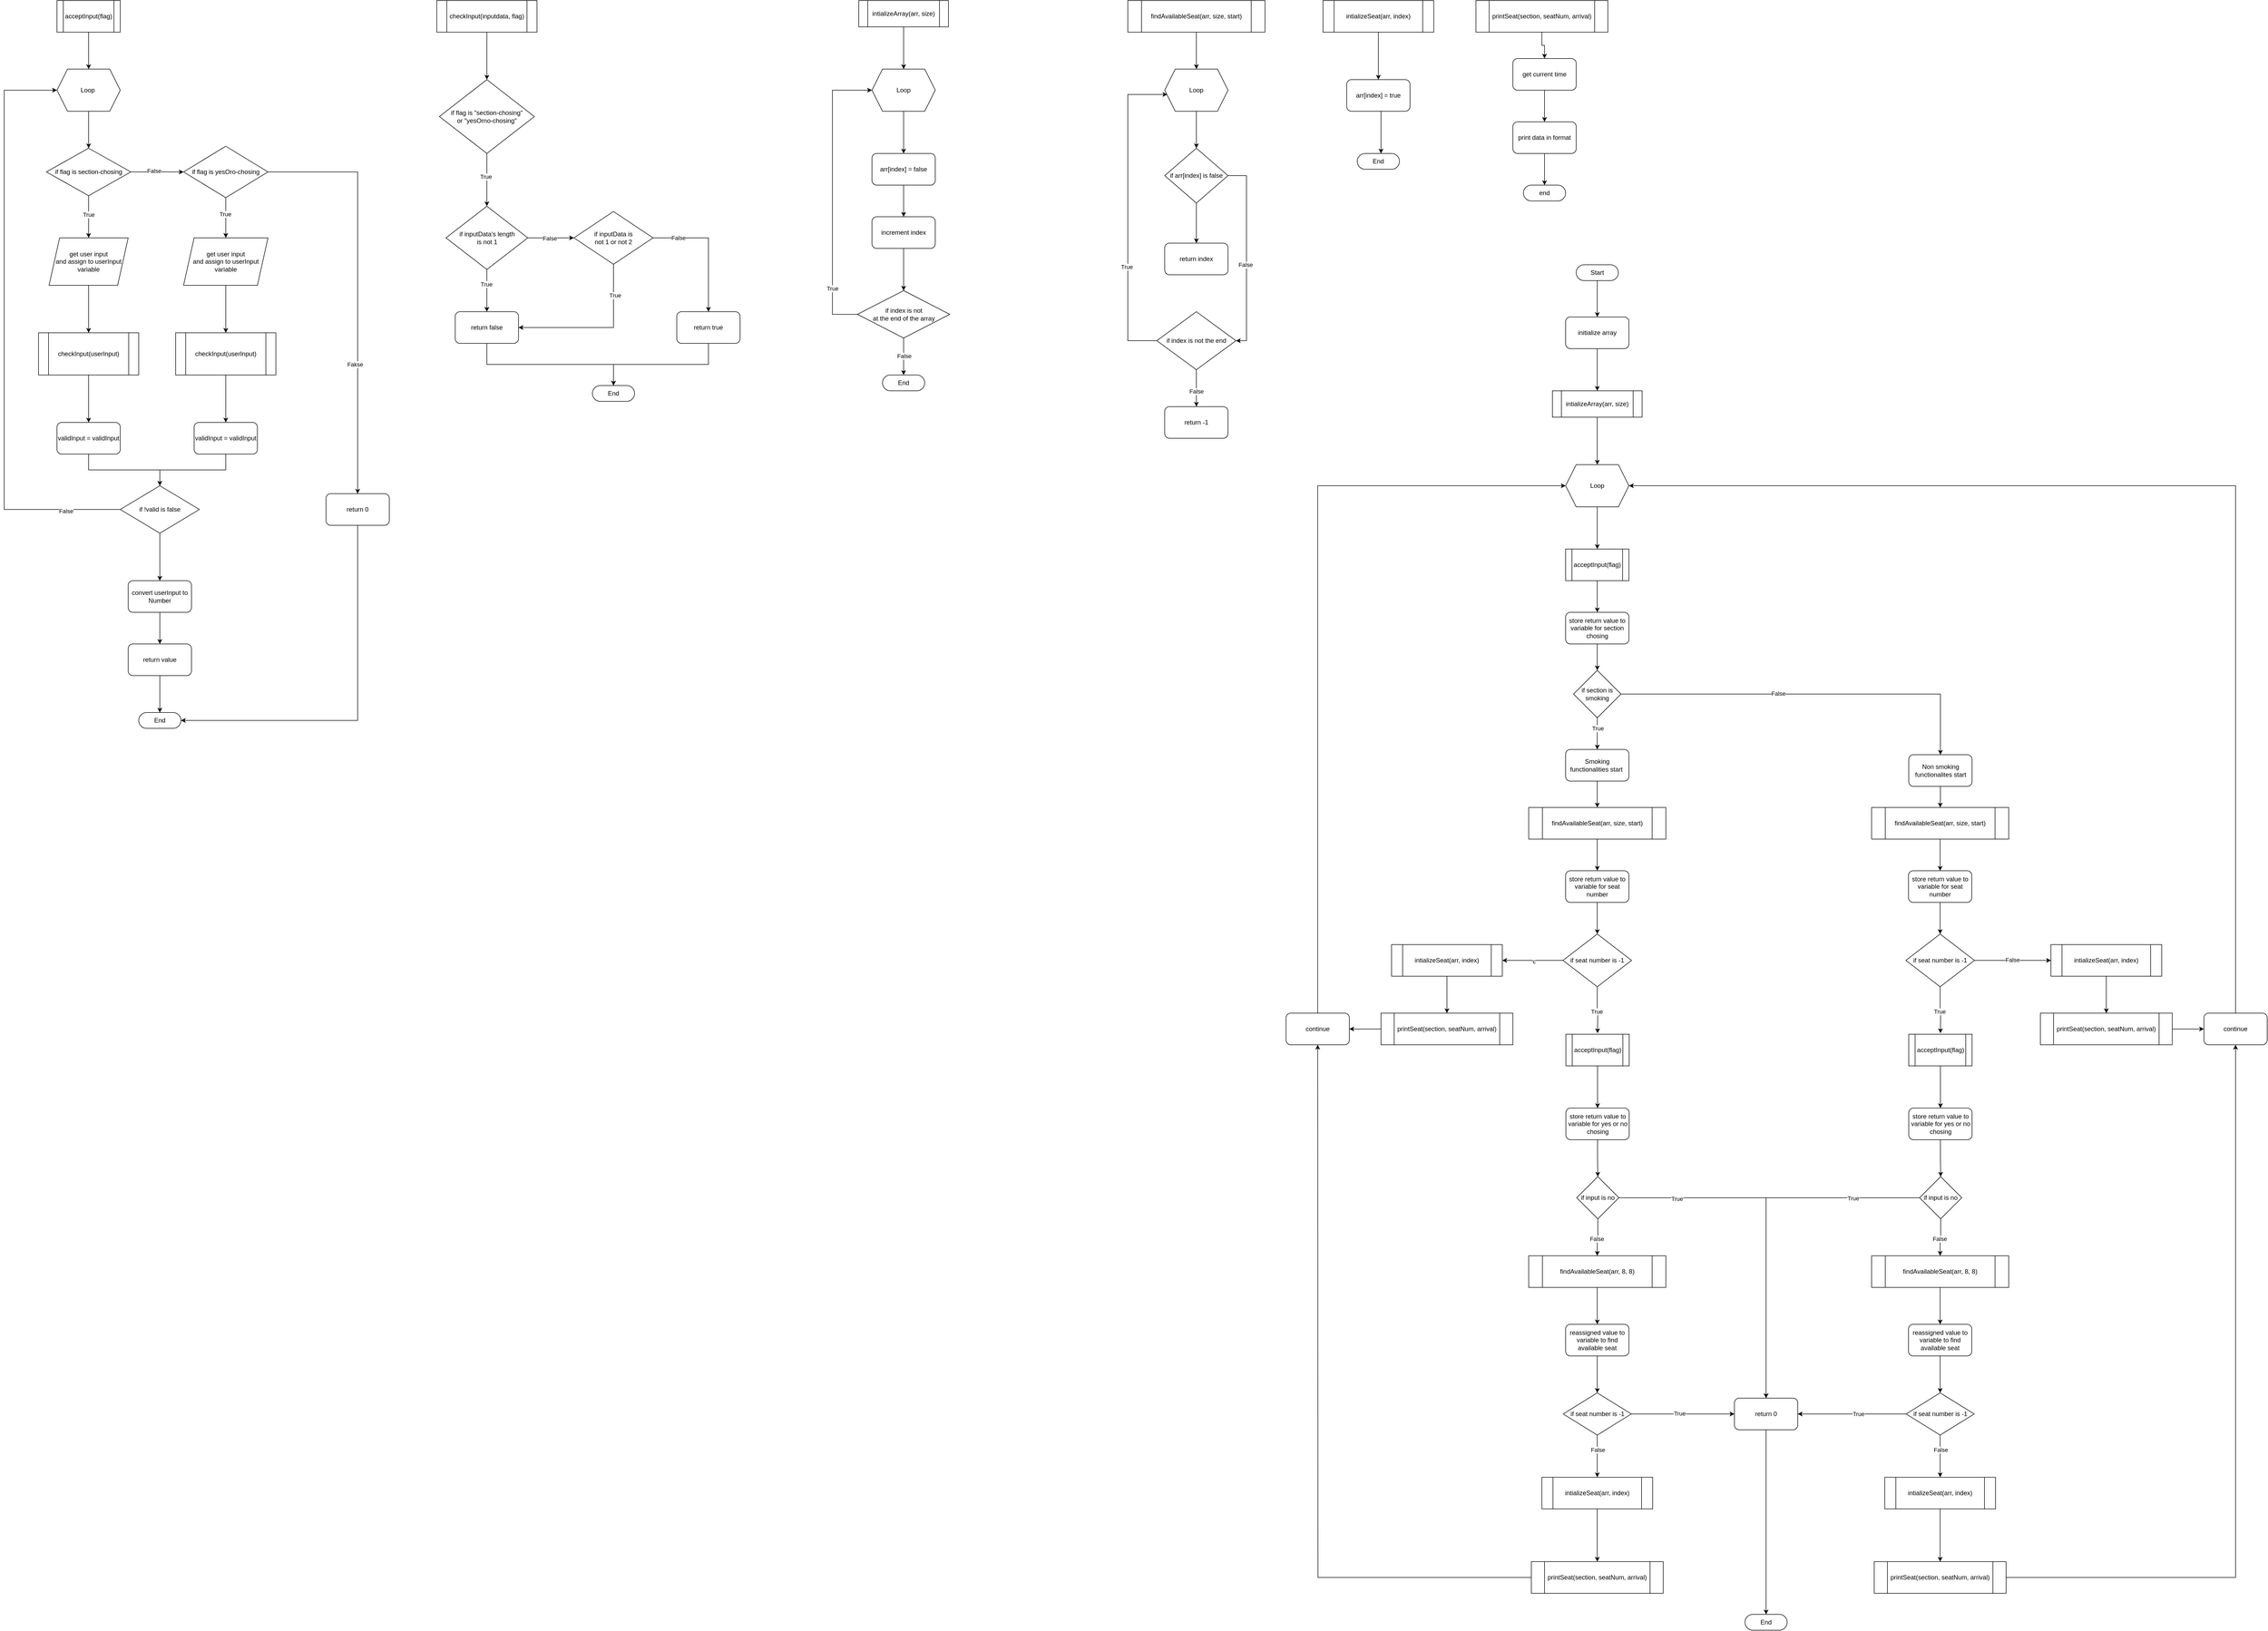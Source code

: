 <mxfile version="22.0.8" type="device">
  <diagram id="rcPokuBA3_bI24YdZGLe" name="Page-1">
    <mxGraphModel dx="7015" dy="3290" grid="1" gridSize="10" guides="1" tooltips="1" connect="1" arrows="1" fold="1" page="1" pageScale="1" pageWidth="850" pageHeight="1100" math="0" shadow="0">
      <root>
        <mxCell id="0" />
        <mxCell id="1" parent="0" />
        <mxCell id="R3IuoBtSa4gEbdRmORzh-63" value="" style="group" parent="1" vertex="1" connectable="0">
          <mxGeometry x="760" y="20" width="575" height="760" as="geometry" />
        </mxCell>
        <mxCell id="R3IuoBtSa4gEbdRmORzh-40" value="checkInput(inputdata, flag)" style="shape=process;whiteSpace=wrap;html=1;backgroundOutline=1;" parent="R3IuoBtSa4gEbdRmORzh-63" vertex="1">
          <mxGeometry width="190" height="60" as="geometry" />
        </mxCell>
        <mxCell id="R3IuoBtSa4gEbdRmORzh-41" value="if flag is &quot;section-chosing&quot; &lt;br&gt;or &quot;yesOrno-chosing&quot;" style="rhombus;whiteSpace=wrap;html=1;" parent="R3IuoBtSa4gEbdRmORzh-63" vertex="1">
          <mxGeometry x="5" y="150" width="180" height="140" as="geometry" />
        </mxCell>
        <mxCell id="R3IuoBtSa4gEbdRmORzh-42" value="if inputData&#39;s length &lt;br&gt;is not 1" style="rhombus;whiteSpace=wrap;html=1;" parent="R3IuoBtSa4gEbdRmORzh-63" vertex="1">
          <mxGeometry x="17.5" y="390" width="155" height="120" as="geometry" />
        </mxCell>
        <mxCell id="R3IuoBtSa4gEbdRmORzh-45" style="edgeStyle=orthogonalEdgeStyle;rounded=0;orthogonalLoop=1;jettySize=auto;html=1;entryX=0.5;entryY=0;entryDx=0;entryDy=0;" parent="R3IuoBtSa4gEbdRmORzh-63" source="R3IuoBtSa4gEbdRmORzh-41" target="R3IuoBtSa4gEbdRmORzh-42" edge="1">
          <mxGeometry relative="1" as="geometry" />
        </mxCell>
        <mxCell id="R3IuoBtSa4gEbdRmORzh-50" value="True" style="edgeLabel;html=1;align=center;verticalAlign=middle;resizable=0;points=[];" parent="R3IuoBtSa4gEbdRmORzh-45" vertex="1" connectable="0">
          <mxGeometry x="-0.123" y="-2" relative="1" as="geometry">
            <mxPoint as="offset" />
          </mxGeometry>
        </mxCell>
        <mxCell id="R3IuoBtSa4gEbdRmORzh-43" value="return false" style="rounded=1;whiteSpace=wrap;html=1;" parent="R3IuoBtSa4gEbdRmORzh-63" vertex="1">
          <mxGeometry x="35" y="590" width="120" height="60" as="geometry" />
        </mxCell>
        <mxCell id="R3IuoBtSa4gEbdRmORzh-46" style="edgeStyle=orthogonalEdgeStyle;rounded=0;orthogonalLoop=1;jettySize=auto;html=1;" parent="R3IuoBtSa4gEbdRmORzh-63" source="R3IuoBtSa4gEbdRmORzh-42" target="R3IuoBtSa4gEbdRmORzh-43" edge="1">
          <mxGeometry relative="1" as="geometry">
            <mxPoint x="95" y="580" as="targetPoint" />
          </mxGeometry>
        </mxCell>
        <mxCell id="R3IuoBtSa4gEbdRmORzh-54" value="True" style="edgeLabel;html=1;align=center;verticalAlign=middle;resizable=0;points=[];" parent="R3IuoBtSa4gEbdRmORzh-46" vertex="1" connectable="0">
          <mxGeometry x="-0.316" y="-1" relative="1" as="geometry">
            <mxPoint as="offset" />
          </mxGeometry>
        </mxCell>
        <mxCell id="R3IuoBtSa4gEbdRmORzh-44" style="edgeStyle=orthogonalEdgeStyle;rounded=0;orthogonalLoop=1;jettySize=auto;html=1;entryX=0.5;entryY=0;entryDx=0;entryDy=0;" parent="R3IuoBtSa4gEbdRmORzh-63" source="R3IuoBtSa4gEbdRmORzh-40" target="R3IuoBtSa4gEbdRmORzh-41" edge="1">
          <mxGeometry relative="1" as="geometry" />
        </mxCell>
        <mxCell id="R3IuoBtSa4gEbdRmORzh-49" style="edgeStyle=orthogonalEdgeStyle;rounded=0;orthogonalLoop=1;jettySize=auto;html=1;entryX=1;entryY=0.5;entryDx=0;entryDy=0;" parent="R3IuoBtSa4gEbdRmORzh-63" source="R3IuoBtSa4gEbdRmORzh-47" target="R3IuoBtSa4gEbdRmORzh-43" edge="1">
          <mxGeometry relative="1" as="geometry">
            <Array as="points">
              <mxPoint x="335" y="620" />
            </Array>
          </mxGeometry>
        </mxCell>
        <mxCell id="R3IuoBtSa4gEbdRmORzh-57" value="True" style="edgeLabel;html=1;align=center;verticalAlign=middle;resizable=0;points=[];" parent="R3IuoBtSa4gEbdRmORzh-49" vertex="1" connectable="0">
          <mxGeometry x="-0.606" y="3" relative="1" as="geometry">
            <mxPoint as="offset" />
          </mxGeometry>
        </mxCell>
        <mxCell id="R3IuoBtSa4gEbdRmORzh-47" value="if inputData is &lt;br&gt;not 1 or not 2" style="rhombus;whiteSpace=wrap;html=1;" parent="R3IuoBtSa4gEbdRmORzh-63" vertex="1">
          <mxGeometry x="260" y="400" width="150" height="100" as="geometry" />
        </mxCell>
        <mxCell id="R3IuoBtSa4gEbdRmORzh-48" style="edgeStyle=orthogonalEdgeStyle;rounded=0;orthogonalLoop=1;jettySize=auto;html=1;entryX=0;entryY=0.5;entryDx=0;entryDy=0;" parent="R3IuoBtSa4gEbdRmORzh-63" source="R3IuoBtSa4gEbdRmORzh-42" target="R3IuoBtSa4gEbdRmORzh-47" edge="1">
          <mxGeometry relative="1" as="geometry" />
        </mxCell>
        <mxCell id="R3IuoBtSa4gEbdRmORzh-53" value="False" style="edgeLabel;html=1;align=center;verticalAlign=middle;resizable=0;points=[];" parent="R3IuoBtSa4gEbdRmORzh-48" vertex="1" connectable="0">
          <mxGeometry x="-0.059" y="-1" relative="1" as="geometry">
            <mxPoint as="offset" />
          </mxGeometry>
        </mxCell>
        <mxCell id="R3IuoBtSa4gEbdRmORzh-55" value="return true" style="rounded=1;whiteSpace=wrap;html=1;" parent="R3IuoBtSa4gEbdRmORzh-63" vertex="1">
          <mxGeometry x="455" y="590" width="120" height="60" as="geometry" />
        </mxCell>
        <mxCell id="R3IuoBtSa4gEbdRmORzh-58" style="edgeStyle=orthogonalEdgeStyle;rounded=0;orthogonalLoop=1;jettySize=auto;html=1;" parent="R3IuoBtSa4gEbdRmORzh-63" source="R3IuoBtSa4gEbdRmORzh-47" target="R3IuoBtSa4gEbdRmORzh-55" edge="1">
          <mxGeometry relative="1" as="geometry" />
        </mxCell>
        <mxCell id="R3IuoBtSa4gEbdRmORzh-59" value="False" style="edgeLabel;html=1;align=center;verticalAlign=middle;resizable=0;points=[];" parent="R3IuoBtSa4gEbdRmORzh-58" vertex="1" connectable="0">
          <mxGeometry x="-0.611" relative="1" as="geometry">
            <mxPoint as="offset" />
          </mxGeometry>
        </mxCell>
        <mxCell id="R3IuoBtSa4gEbdRmORzh-60" value="End" style="html=1;dashed=0;whiteSpace=wrap;shape=mxgraph.dfd.start" parent="R3IuoBtSa4gEbdRmORzh-63" vertex="1">
          <mxGeometry x="295" y="730" width="80" height="30" as="geometry" />
        </mxCell>
        <mxCell id="R3IuoBtSa4gEbdRmORzh-61" style="edgeStyle=orthogonalEdgeStyle;rounded=0;orthogonalLoop=1;jettySize=auto;html=1;entryX=0.5;entryY=0.5;entryDx=0;entryDy=-15;entryPerimeter=0;" parent="R3IuoBtSa4gEbdRmORzh-63" source="R3IuoBtSa4gEbdRmORzh-43" target="R3IuoBtSa4gEbdRmORzh-60" edge="1">
          <mxGeometry relative="1" as="geometry">
            <Array as="points">
              <mxPoint x="95" y="690" />
              <mxPoint x="335" y="690" />
            </Array>
          </mxGeometry>
        </mxCell>
        <mxCell id="R3IuoBtSa4gEbdRmORzh-62" style="edgeStyle=orthogonalEdgeStyle;rounded=0;orthogonalLoop=1;jettySize=auto;html=1;entryX=0.5;entryY=0.5;entryDx=0;entryDy=-15;entryPerimeter=0;" parent="R3IuoBtSa4gEbdRmORzh-63" source="R3IuoBtSa4gEbdRmORzh-55" target="R3IuoBtSa4gEbdRmORzh-60" edge="1">
          <mxGeometry relative="1" as="geometry">
            <Array as="points">
              <mxPoint x="515" y="690" />
              <mxPoint x="335" y="690" />
            </Array>
          </mxGeometry>
        </mxCell>
        <mxCell id="R3IuoBtSa4gEbdRmORzh-79" value="" style="group" parent="1" vertex="1" connectable="0">
          <mxGeometry x="1510" y="20" width="222.5" height="740" as="geometry" />
        </mxCell>
        <mxCell id="R3IuoBtSa4gEbdRmORzh-64" value="intializeArray(arr, size)" style="shape=process;whiteSpace=wrap;html=1;backgroundOutline=1;" parent="R3IuoBtSa4gEbdRmORzh-79" vertex="1">
          <mxGeometry x="50" width="170" height="50" as="geometry" />
        </mxCell>
        <mxCell id="R3IuoBtSa4gEbdRmORzh-65" value="Loop" style="shape=hexagon;perimeter=hexagonPerimeter2;whiteSpace=wrap;html=1;fixedSize=1;" parent="R3IuoBtSa4gEbdRmORzh-79" vertex="1">
          <mxGeometry x="75" y="130" width="120" height="80" as="geometry" />
        </mxCell>
        <mxCell id="R3IuoBtSa4gEbdRmORzh-70" style="edgeStyle=orthogonalEdgeStyle;rounded=0;orthogonalLoop=1;jettySize=auto;html=1;entryX=0.5;entryY=0;entryDx=0;entryDy=0;" parent="R3IuoBtSa4gEbdRmORzh-79" source="R3IuoBtSa4gEbdRmORzh-64" target="R3IuoBtSa4gEbdRmORzh-65" edge="1">
          <mxGeometry relative="1" as="geometry" />
        </mxCell>
        <mxCell id="R3IuoBtSa4gEbdRmORzh-66" value="arr[index] = false" style="rounded=1;whiteSpace=wrap;html=1;" parent="R3IuoBtSa4gEbdRmORzh-79" vertex="1">
          <mxGeometry x="75" y="290" width="120" height="60" as="geometry" />
        </mxCell>
        <mxCell id="R3IuoBtSa4gEbdRmORzh-71" style="edgeStyle=orthogonalEdgeStyle;rounded=0;orthogonalLoop=1;jettySize=auto;html=1;entryX=0.5;entryY=0;entryDx=0;entryDy=0;" parent="R3IuoBtSa4gEbdRmORzh-79" source="R3IuoBtSa4gEbdRmORzh-65" target="R3IuoBtSa4gEbdRmORzh-66" edge="1">
          <mxGeometry relative="1" as="geometry" />
        </mxCell>
        <mxCell id="R3IuoBtSa4gEbdRmORzh-67" value="increment index" style="rounded=1;whiteSpace=wrap;html=1;" parent="R3IuoBtSa4gEbdRmORzh-79" vertex="1">
          <mxGeometry x="75" y="410" width="120" height="60" as="geometry" />
        </mxCell>
        <mxCell id="R3IuoBtSa4gEbdRmORzh-72" style="edgeStyle=orthogonalEdgeStyle;rounded=0;orthogonalLoop=1;jettySize=auto;html=1;" parent="R3IuoBtSa4gEbdRmORzh-79" source="R3IuoBtSa4gEbdRmORzh-66" target="R3IuoBtSa4gEbdRmORzh-67" edge="1">
          <mxGeometry relative="1" as="geometry" />
        </mxCell>
        <mxCell id="R3IuoBtSa4gEbdRmORzh-69" style="edgeStyle=orthogonalEdgeStyle;rounded=0;orthogonalLoop=1;jettySize=auto;html=1;entryX=0;entryY=0.5;entryDx=0;entryDy=0;" parent="R3IuoBtSa4gEbdRmORzh-79" source="R3IuoBtSa4gEbdRmORzh-68" target="R3IuoBtSa4gEbdRmORzh-65" edge="1">
          <mxGeometry relative="1" as="geometry">
            <Array as="points">
              <mxPoint y="595" />
              <mxPoint y="170" />
            </Array>
          </mxGeometry>
        </mxCell>
        <mxCell id="R3IuoBtSa4gEbdRmORzh-74" value="True" style="edgeLabel;html=1;align=center;verticalAlign=middle;resizable=0;points=[];" parent="R3IuoBtSa4gEbdRmORzh-69" vertex="1" connectable="0">
          <mxGeometry x="-0.645" relative="1" as="geometry">
            <mxPoint as="offset" />
          </mxGeometry>
        </mxCell>
        <mxCell id="R3IuoBtSa4gEbdRmORzh-68" value="if index is not &lt;br&gt;at the end of the array" style="rhombus;whiteSpace=wrap;html=1;" parent="R3IuoBtSa4gEbdRmORzh-79" vertex="1">
          <mxGeometry x="47.5" y="550" width="175" height="90" as="geometry" />
        </mxCell>
        <mxCell id="R3IuoBtSa4gEbdRmORzh-73" style="edgeStyle=orthogonalEdgeStyle;rounded=0;orthogonalLoop=1;jettySize=auto;html=1;" parent="R3IuoBtSa4gEbdRmORzh-79" source="R3IuoBtSa4gEbdRmORzh-67" target="R3IuoBtSa4gEbdRmORzh-68" edge="1">
          <mxGeometry relative="1" as="geometry" />
        </mxCell>
        <mxCell id="R3IuoBtSa4gEbdRmORzh-75" value="End" style="html=1;dashed=0;whiteSpace=wrap;shape=mxgraph.dfd.start" parent="R3IuoBtSa4gEbdRmORzh-79" vertex="1">
          <mxGeometry x="95" y="710" width="80" height="30" as="geometry" />
        </mxCell>
        <mxCell id="R3IuoBtSa4gEbdRmORzh-76" style="edgeStyle=orthogonalEdgeStyle;rounded=0;orthogonalLoop=1;jettySize=auto;html=1;" parent="R3IuoBtSa4gEbdRmORzh-79" source="R3IuoBtSa4gEbdRmORzh-68" target="R3IuoBtSa4gEbdRmORzh-75" edge="1">
          <mxGeometry relative="1" as="geometry" />
        </mxCell>
        <mxCell id="R3IuoBtSa4gEbdRmORzh-78" value="False" style="edgeLabel;html=1;align=center;verticalAlign=middle;resizable=0;points=[];" parent="R3IuoBtSa4gEbdRmORzh-76" vertex="1" connectable="0">
          <mxGeometry x="-0.022" y="1" relative="1" as="geometry">
            <mxPoint as="offset" />
          </mxGeometry>
        </mxCell>
        <mxCell id="R3IuoBtSa4gEbdRmORzh-96" value="" style="group" parent="1" vertex="1" connectable="0">
          <mxGeometry x="2070" y="20" width="260" height="830" as="geometry" />
        </mxCell>
        <mxCell id="R3IuoBtSa4gEbdRmORzh-80" value="findAvailableSeat(arr, size, start)" style="shape=process;whiteSpace=wrap;html=1;backgroundOutline=1;" parent="R3IuoBtSa4gEbdRmORzh-96" vertex="1">
          <mxGeometry width="260" height="60" as="geometry" />
        </mxCell>
        <mxCell id="R3IuoBtSa4gEbdRmORzh-81" value="Loop" style="shape=hexagon;perimeter=hexagonPerimeter2;whiteSpace=wrap;html=1;fixedSize=1;" parent="R3IuoBtSa4gEbdRmORzh-96" vertex="1">
          <mxGeometry x="70" y="130" width="120" height="80" as="geometry" />
        </mxCell>
        <mxCell id="R3IuoBtSa4gEbdRmORzh-85" style="edgeStyle=orthogonalEdgeStyle;rounded=0;orthogonalLoop=1;jettySize=auto;html=1;" parent="R3IuoBtSa4gEbdRmORzh-96" source="R3IuoBtSa4gEbdRmORzh-80" target="R3IuoBtSa4gEbdRmORzh-81" edge="1">
          <mxGeometry relative="1" as="geometry" />
        </mxCell>
        <mxCell id="R3IuoBtSa4gEbdRmORzh-82" value="if arr[index] is false" style="rhombus;whiteSpace=wrap;html=1;" parent="R3IuoBtSa4gEbdRmORzh-96" vertex="1">
          <mxGeometry x="70" y="280" width="120" height="104" as="geometry" />
        </mxCell>
        <mxCell id="R3IuoBtSa4gEbdRmORzh-86" style="edgeStyle=orthogonalEdgeStyle;rounded=0;orthogonalLoop=1;jettySize=auto;html=1;entryX=0.5;entryY=0;entryDx=0;entryDy=0;" parent="R3IuoBtSa4gEbdRmORzh-96" source="R3IuoBtSa4gEbdRmORzh-81" target="R3IuoBtSa4gEbdRmORzh-82" edge="1">
          <mxGeometry relative="1" as="geometry" />
        </mxCell>
        <mxCell id="R3IuoBtSa4gEbdRmORzh-83" value="return index" style="rounded=1;whiteSpace=wrap;html=1;" parent="R3IuoBtSa4gEbdRmORzh-96" vertex="1">
          <mxGeometry x="70" y="460" width="120" height="60" as="geometry" />
        </mxCell>
        <mxCell id="R3IuoBtSa4gEbdRmORzh-87" style="edgeStyle=orthogonalEdgeStyle;rounded=0;orthogonalLoop=1;jettySize=auto;html=1;" parent="R3IuoBtSa4gEbdRmORzh-96" source="R3IuoBtSa4gEbdRmORzh-82" target="R3IuoBtSa4gEbdRmORzh-83" edge="1">
          <mxGeometry relative="1" as="geometry" />
        </mxCell>
        <mxCell id="R3IuoBtSa4gEbdRmORzh-84" value="if index is not the end" style="rhombus;whiteSpace=wrap;html=1;" parent="R3IuoBtSa4gEbdRmORzh-96" vertex="1">
          <mxGeometry x="55" y="590" width="150" height="110" as="geometry" />
        </mxCell>
        <mxCell id="R3IuoBtSa4gEbdRmORzh-89" style="edgeStyle=orthogonalEdgeStyle;rounded=0;orthogonalLoop=1;jettySize=auto;html=1;entryX=1;entryY=0.5;entryDx=0;entryDy=0;" parent="R3IuoBtSa4gEbdRmORzh-96" source="R3IuoBtSa4gEbdRmORzh-82" target="R3IuoBtSa4gEbdRmORzh-84" edge="1">
          <mxGeometry relative="1" as="geometry">
            <Array as="points">
              <mxPoint x="225" y="332" />
              <mxPoint x="225" y="645" />
            </Array>
          </mxGeometry>
        </mxCell>
        <mxCell id="R3IuoBtSa4gEbdRmORzh-90" value="False" style="edgeLabel;html=1;align=center;verticalAlign=middle;resizable=0;points=[];" parent="R3IuoBtSa4gEbdRmORzh-89" vertex="1" connectable="0">
          <mxGeometry x="0.105" y="-2" relative="1" as="geometry">
            <mxPoint as="offset" />
          </mxGeometry>
        </mxCell>
        <mxCell id="R3IuoBtSa4gEbdRmORzh-91" style="edgeStyle=orthogonalEdgeStyle;rounded=0;orthogonalLoop=1;jettySize=auto;html=1;entryX=0.041;entryY=0.601;entryDx=0;entryDy=0;entryPerimeter=0;" parent="R3IuoBtSa4gEbdRmORzh-96" source="R3IuoBtSa4gEbdRmORzh-84" target="R3IuoBtSa4gEbdRmORzh-81" edge="1">
          <mxGeometry relative="1" as="geometry">
            <Array as="points">
              <mxPoint y="645" />
              <mxPoint y="178" />
            </Array>
          </mxGeometry>
        </mxCell>
        <mxCell id="R3IuoBtSa4gEbdRmORzh-92" value="True" style="edgeLabel;html=1;align=center;verticalAlign=middle;resizable=0;points=[];" parent="R3IuoBtSa4gEbdRmORzh-91" vertex="1" connectable="0">
          <mxGeometry x="-0.345" y="2" relative="1" as="geometry">
            <mxPoint as="offset" />
          </mxGeometry>
        </mxCell>
        <mxCell id="R3IuoBtSa4gEbdRmORzh-93" value="return -1" style="rounded=1;whiteSpace=wrap;html=1;" parent="R3IuoBtSa4gEbdRmORzh-96" vertex="1">
          <mxGeometry x="70" y="770" width="120" height="60" as="geometry" />
        </mxCell>
        <mxCell id="R3IuoBtSa4gEbdRmORzh-94" style="edgeStyle=orthogonalEdgeStyle;rounded=0;orthogonalLoop=1;jettySize=auto;html=1;entryX=0.5;entryY=0;entryDx=0;entryDy=0;" parent="R3IuoBtSa4gEbdRmORzh-96" source="R3IuoBtSa4gEbdRmORzh-84" target="R3IuoBtSa4gEbdRmORzh-93" edge="1">
          <mxGeometry relative="1" as="geometry" />
        </mxCell>
        <mxCell id="R3IuoBtSa4gEbdRmORzh-95" value="False" style="edgeLabel;html=1;align=center;verticalAlign=middle;resizable=0;points=[];" parent="R3IuoBtSa4gEbdRmORzh-94" vertex="1" connectable="0">
          <mxGeometry x="-0.359" relative="1" as="geometry">
            <mxPoint y="18" as="offset" />
          </mxGeometry>
        </mxCell>
        <mxCell id="R3IuoBtSa4gEbdRmORzh-102" value="" style="group" parent="1" vertex="1" connectable="0">
          <mxGeometry x="2440" y="20" width="210" height="320" as="geometry" />
        </mxCell>
        <mxCell id="R3IuoBtSa4gEbdRmORzh-97" value="intializeSeat(arr, index)" style="shape=process;whiteSpace=wrap;html=1;backgroundOutline=1;" parent="R3IuoBtSa4gEbdRmORzh-102" vertex="1">
          <mxGeometry width="210" height="60" as="geometry" />
        </mxCell>
        <mxCell id="R3IuoBtSa4gEbdRmORzh-98" value="arr[index] = true" style="rounded=1;whiteSpace=wrap;html=1;" parent="R3IuoBtSa4gEbdRmORzh-102" vertex="1">
          <mxGeometry x="45" y="150" width="120" height="60" as="geometry" />
        </mxCell>
        <mxCell id="R3IuoBtSa4gEbdRmORzh-100" style="edgeStyle=orthogonalEdgeStyle;rounded=0;orthogonalLoop=1;jettySize=auto;html=1;" parent="R3IuoBtSa4gEbdRmORzh-102" source="R3IuoBtSa4gEbdRmORzh-97" target="R3IuoBtSa4gEbdRmORzh-98" edge="1">
          <mxGeometry relative="1" as="geometry" />
        </mxCell>
        <mxCell id="R3IuoBtSa4gEbdRmORzh-99" value="End" style="html=1;dashed=0;whiteSpace=wrap;shape=mxgraph.dfd.start" parent="R3IuoBtSa4gEbdRmORzh-102" vertex="1">
          <mxGeometry x="65" y="290" width="80" height="30" as="geometry" />
        </mxCell>
        <mxCell id="R3IuoBtSa4gEbdRmORzh-101" style="edgeStyle=orthogonalEdgeStyle;rounded=0;orthogonalLoop=1;jettySize=auto;html=1;" parent="R3IuoBtSa4gEbdRmORzh-102" edge="1">
          <mxGeometry relative="1" as="geometry">
            <mxPoint x="110" y="290" as="targetPoint" />
            <mxPoint x="110" y="210" as="sourcePoint" />
          </mxGeometry>
        </mxCell>
        <mxCell id="PzqKBWfRpuJ7-4vXxZfd-14" value="" style="group" vertex="1" connectable="0" parent="1">
          <mxGeometry x="-60" y="20" width="730" height="1380" as="geometry" />
        </mxCell>
        <mxCell id="R3IuoBtSa4gEbdRmORzh-33" value="" style="group" parent="PzqKBWfRpuJ7-4vXxZfd-14" vertex="1" connectable="0">
          <mxGeometry width="730" height="1160" as="geometry" />
        </mxCell>
        <mxCell id="R3IuoBtSa4gEbdRmORzh-1" value="acceptInput(flag)" style="shape=process;whiteSpace=wrap;html=1;backgroundOutline=1;" parent="R3IuoBtSa4gEbdRmORzh-33" vertex="1">
          <mxGeometry x="100" width="120" height="60" as="geometry" />
        </mxCell>
        <mxCell id="R3IuoBtSa4gEbdRmORzh-2" value="Loop&amp;nbsp;" style="shape=hexagon;perimeter=hexagonPerimeter2;whiteSpace=wrap;html=1;fixedSize=1;" parent="R3IuoBtSa4gEbdRmORzh-33" vertex="1">
          <mxGeometry x="100" y="130" width="120" height="80" as="geometry" />
        </mxCell>
        <mxCell id="R3IuoBtSa4gEbdRmORzh-5" style="edgeStyle=orthogonalEdgeStyle;rounded=0;orthogonalLoop=1;jettySize=auto;html=1;" parent="R3IuoBtSa4gEbdRmORzh-33" source="R3IuoBtSa4gEbdRmORzh-1" target="R3IuoBtSa4gEbdRmORzh-2" edge="1">
          <mxGeometry relative="1" as="geometry" />
        </mxCell>
        <mxCell id="R3IuoBtSa4gEbdRmORzh-3" value="if flag is section-chosing" style="rhombus;whiteSpace=wrap;html=1;" parent="R3IuoBtSa4gEbdRmORzh-33" vertex="1">
          <mxGeometry x="80" y="280" width="160" height="90" as="geometry" />
        </mxCell>
        <mxCell id="R3IuoBtSa4gEbdRmORzh-6" style="edgeStyle=orthogonalEdgeStyle;rounded=0;orthogonalLoop=1;jettySize=auto;html=1;" parent="R3IuoBtSa4gEbdRmORzh-33" source="R3IuoBtSa4gEbdRmORzh-2" target="R3IuoBtSa4gEbdRmORzh-3" edge="1">
          <mxGeometry relative="1" as="geometry" />
        </mxCell>
        <mxCell id="R3IuoBtSa4gEbdRmORzh-4" value="get user input &lt;br&gt;and assign to userInput variable" style="shape=parallelogram;perimeter=parallelogramPerimeter;whiteSpace=wrap;html=1;fixedSize=1;" parent="R3IuoBtSa4gEbdRmORzh-33" vertex="1">
          <mxGeometry x="85" y="450" width="150" height="90" as="geometry" />
        </mxCell>
        <mxCell id="R3IuoBtSa4gEbdRmORzh-7" style="edgeStyle=orthogonalEdgeStyle;rounded=0;orthogonalLoop=1;jettySize=auto;html=1;entryX=0.5;entryY=0;entryDx=0;entryDy=0;" parent="R3IuoBtSa4gEbdRmORzh-33" source="R3IuoBtSa4gEbdRmORzh-3" target="R3IuoBtSa4gEbdRmORzh-4" edge="1">
          <mxGeometry relative="1" as="geometry" />
        </mxCell>
        <mxCell id="R3IuoBtSa4gEbdRmORzh-8" value="True" style="edgeLabel;html=1;align=center;verticalAlign=middle;resizable=0;points=[];" parent="R3IuoBtSa4gEbdRmORzh-7" vertex="1" connectable="0">
          <mxGeometry x="-0.111" relative="1" as="geometry">
            <mxPoint as="offset" />
          </mxGeometry>
        </mxCell>
        <mxCell id="R3IuoBtSa4gEbdRmORzh-9" value="if flag is yesOro-chosing" style="rhombus;whiteSpace=wrap;html=1;" parent="R3IuoBtSa4gEbdRmORzh-33" vertex="1">
          <mxGeometry x="340" y="276.25" width="160" height="97.5" as="geometry" />
        </mxCell>
        <mxCell id="R3IuoBtSa4gEbdRmORzh-10" style="edgeStyle=orthogonalEdgeStyle;rounded=0;orthogonalLoop=1;jettySize=auto;html=1;entryX=0;entryY=0.5;entryDx=0;entryDy=0;" parent="R3IuoBtSa4gEbdRmORzh-33" source="R3IuoBtSa4gEbdRmORzh-3" target="R3IuoBtSa4gEbdRmORzh-9" edge="1">
          <mxGeometry relative="1" as="geometry" />
        </mxCell>
        <mxCell id="R3IuoBtSa4gEbdRmORzh-11" value="False" style="edgeLabel;html=1;align=center;verticalAlign=middle;resizable=0;points=[];" parent="R3IuoBtSa4gEbdRmORzh-10" vertex="1" connectable="0">
          <mxGeometry x="-0.128" y="2" relative="1" as="geometry">
            <mxPoint as="offset" />
          </mxGeometry>
        </mxCell>
        <mxCell id="R3IuoBtSa4gEbdRmORzh-12" value="get user input &lt;br&gt;and assign to userInput variable" style="shape=parallelogram;perimeter=parallelogramPerimeter;whiteSpace=wrap;html=1;fixedSize=1;" parent="R3IuoBtSa4gEbdRmORzh-33" vertex="1">
          <mxGeometry x="340" y="450" width="160" height="90" as="geometry" />
        </mxCell>
        <mxCell id="R3IuoBtSa4gEbdRmORzh-13" style="edgeStyle=orthogonalEdgeStyle;rounded=0;orthogonalLoop=1;jettySize=auto;html=1;entryX=0.5;entryY=0;entryDx=0;entryDy=0;" parent="R3IuoBtSa4gEbdRmORzh-33" source="R3IuoBtSa4gEbdRmORzh-9" target="R3IuoBtSa4gEbdRmORzh-12" edge="1">
          <mxGeometry relative="1" as="geometry" />
        </mxCell>
        <mxCell id="R3IuoBtSa4gEbdRmORzh-14" value="True" style="edgeLabel;html=1;align=center;verticalAlign=middle;resizable=0;points=[];" parent="R3IuoBtSa4gEbdRmORzh-13" vertex="1" connectable="0">
          <mxGeometry x="-0.205" y="-1" relative="1" as="geometry">
            <mxPoint as="offset" />
          </mxGeometry>
        </mxCell>
        <mxCell id="R3IuoBtSa4gEbdRmORzh-15" value="checkInput(userInput)" style="shape=process;whiteSpace=wrap;html=1;backgroundOutline=1;" parent="R3IuoBtSa4gEbdRmORzh-33" vertex="1">
          <mxGeometry x="65" y="630" width="190" height="80" as="geometry" />
        </mxCell>
        <mxCell id="R3IuoBtSa4gEbdRmORzh-16" style="edgeStyle=orthogonalEdgeStyle;rounded=0;orthogonalLoop=1;jettySize=auto;html=1;" parent="R3IuoBtSa4gEbdRmORzh-33" source="R3IuoBtSa4gEbdRmORzh-4" target="R3IuoBtSa4gEbdRmORzh-15" edge="1">
          <mxGeometry relative="1" as="geometry" />
        </mxCell>
        <mxCell id="R3IuoBtSa4gEbdRmORzh-17" value="checkInput(userInput)" style="shape=process;whiteSpace=wrap;html=1;backgroundOutline=1;" parent="R3IuoBtSa4gEbdRmORzh-33" vertex="1">
          <mxGeometry x="325" y="630" width="190" height="80" as="geometry" />
        </mxCell>
        <mxCell id="R3IuoBtSa4gEbdRmORzh-18" style="edgeStyle=orthogonalEdgeStyle;rounded=0;orthogonalLoop=1;jettySize=auto;html=1;entryX=0.5;entryY=0;entryDx=0;entryDy=0;" parent="R3IuoBtSa4gEbdRmORzh-33" source="R3IuoBtSa4gEbdRmORzh-12" target="R3IuoBtSa4gEbdRmORzh-17" edge="1">
          <mxGeometry relative="1" as="geometry" />
        </mxCell>
        <mxCell id="R3IuoBtSa4gEbdRmORzh-19" value="validInput = validInput" style="rounded=1;whiteSpace=wrap;html=1;" parent="R3IuoBtSa4gEbdRmORzh-33" vertex="1">
          <mxGeometry x="100" y="800" width="120" height="60" as="geometry" />
        </mxCell>
        <mxCell id="R3IuoBtSa4gEbdRmORzh-22" style="edgeStyle=orthogonalEdgeStyle;rounded=0;orthogonalLoop=1;jettySize=auto;html=1;entryX=0.5;entryY=0;entryDx=0;entryDy=0;" parent="R3IuoBtSa4gEbdRmORzh-33" source="R3IuoBtSa4gEbdRmORzh-15" target="R3IuoBtSa4gEbdRmORzh-19" edge="1">
          <mxGeometry relative="1" as="geometry" />
        </mxCell>
        <mxCell id="R3IuoBtSa4gEbdRmORzh-20" value="validInput = validInput" style="rounded=1;whiteSpace=wrap;html=1;" parent="R3IuoBtSa4gEbdRmORzh-33" vertex="1">
          <mxGeometry x="360" y="800" width="120" height="60" as="geometry" />
        </mxCell>
        <mxCell id="R3IuoBtSa4gEbdRmORzh-21" style="edgeStyle=orthogonalEdgeStyle;rounded=0;orthogonalLoop=1;jettySize=auto;html=1;" parent="R3IuoBtSa4gEbdRmORzh-33" source="R3IuoBtSa4gEbdRmORzh-17" target="R3IuoBtSa4gEbdRmORzh-20" edge="1">
          <mxGeometry relative="1" as="geometry" />
        </mxCell>
        <mxCell id="R3IuoBtSa4gEbdRmORzh-23" value="return 0" style="rounded=1;whiteSpace=wrap;html=1;" parent="R3IuoBtSa4gEbdRmORzh-33" vertex="1">
          <mxGeometry x="610" y="935" width="120" height="60" as="geometry" />
        </mxCell>
        <mxCell id="R3IuoBtSa4gEbdRmORzh-24" style="edgeStyle=orthogonalEdgeStyle;rounded=0;orthogonalLoop=1;jettySize=auto;html=1;entryX=0.5;entryY=0;entryDx=0;entryDy=0;" parent="R3IuoBtSa4gEbdRmORzh-33" source="R3IuoBtSa4gEbdRmORzh-9" target="R3IuoBtSa4gEbdRmORzh-23" edge="1">
          <mxGeometry relative="1" as="geometry" />
        </mxCell>
        <mxCell id="PzqKBWfRpuJ7-4vXxZfd-7" value="Fakse" style="edgeLabel;html=1;align=center;verticalAlign=middle;resizable=0;points=[];" vertex="1" connectable="0" parent="R3IuoBtSa4gEbdRmORzh-24">
          <mxGeometry x="0.37" y="-5" relative="1" as="geometry">
            <mxPoint as="offset" />
          </mxGeometry>
        </mxCell>
        <mxCell id="R3IuoBtSa4gEbdRmORzh-28" style="edgeStyle=orthogonalEdgeStyle;rounded=0;orthogonalLoop=1;jettySize=auto;html=1;entryX=0;entryY=0.5;entryDx=0;entryDy=0;" parent="R3IuoBtSa4gEbdRmORzh-33" source="R3IuoBtSa4gEbdRmORzh-25" target="R3IuoBtSa4gEbdRmORzh-2" edge="1">
          <mxGeometry relative="1" as="geometry">
            <Array as="points">
              <mxPoint y="965" />
              <mxPoint y="170" />
            </Array>
          </mxGeometry>
        </mxCell>
        <mxCell id="R3IuoBtSa4gEbdRmORzh-29" value="False" style="edgeLabel;html=1;align=center;verticalAlign=middle;resizable=0;points=[];" parent="R3IuoBtSa4gEbdRmORzh-28" vertex="1" connectable="0">
          <mxGeometry x="-0.815" y="3" relative="1" as="geometry">
            <mxPoint as="offset" />
          </mxGeometry>
        </mxCell>
        <mxCell id="R3IuoBtSa4gEbdRmORzh-25" value="if !valid is false" style="rhombus;whiteSpace=wrap;html=1;" parent="R3IuoBtSa4gEbdRmORzh-33" vertex="1">
          <mxGeometry x="220" y="920" width="150" height="90" as="geometry" />
        </mxCell>
        <mxCell id="R3IuoBtSa4gEbdRmORzh-26" style="edgeStyle=orthogonalEdgeStyle;rounded=0;orthogonalLoop=1;jettySize=auto;html=1;entryX=0.5;entryY=0;entryDx=0;entryDy=0;" parent="R3IuoBtSa4gEbdRmORzh-33" source="R3IuoBtSa4gEbdRmORzh-19" target="R3IuoBtSa4gEbdRmORzh-25" edge="1">
          <mxGeometry relative="1" as="geometry" />
        </mxCell>
        <mxCell id="R3IuoBtSa4gEbdRmORzh-27" style="edgeStyle=orthogonalEdgeStyle;rounded=0;orthogonalLoop=1;jettySize=auto;html=1;entryX=0.5;entryY=0;entryDx=0;entryDy=0;" parent="R3IuoBtSa4gEbdRmORzh-33" source="R3IuoBtSa4gEbdRmORzh-20" target="R3IuoBtSa4gEbdRmORzh-25" edge="1">
          <mxGeometry relative="1" as="geometry" />
        </mxCell>
        <mxCell id="R3IuoBtSa4gEbdRmORzh-31" style="edgeStyle=orthogonalEdgeStyle;rounded=0;orthogonalLoop=1;jettySize=auto;html=1;" parent="R3IuoBtSa4gEbdRmORzh-33" source="R3IuoBtSa4gEbdRmORzh-25" edge="1">
          <mxGeometry relative="1" as="geometry">
            <mxPoint x="295" y="1100" as="targetPoint" />
          </mxGeometry>
        </mxCell>
        <mxCell id="R3IuoBtSa4gEbdRmORzh-34" value="convert userInput to Number" style="rounded=1;whiteSpace=wrap;html=1;" parent="R3IuoBtSa4gEbdRmORzh-33" vertex="1">
          <mxGeometry x="235" y="1100" width="120" height="60" as="geometry" />
        </mxCell>
        <mxCell id="R3IuoBtSa4gEbdRmORzh-35" value="return value" style="rounded=1;whiteSpace=wrap;html=1;" parent="PzqKBWfRpuJ7-4vXxZfd-14" vertex="1">
          <mxGeometry x="235" y="1220" width="120" height="60" as="geometry" />
        </mxCell>
        <mxCell id="R3IuoBtSa4gEbdRmORzh-36" value="End" style="html=1;dashed=0;whiteSpace=wrap;shape=mxgraph.dfd.start" parent="PzqKBWfRpuJ7-4vXxZfd-14" vertex="1">
          <mxGeometry x="255" y="1350" width="80" height="30" as="geometry" />
        </mxCell>
        <mxCell id="R3IuoBtSa4gEbdRmORzh-37" style="edgeStyle=orthogonalEdgeStyle;rounded=0;orthogonalLoop=1;jettySize=auto;html=1;entryX=0.5;entryY=0;entryDx=0;entryDy=0;" parent="PzqKBWfRpuJ7-4vXxZfd-14" source="R3IuoBtSa4gEbdRmORzh-34" target="R3IuoBtSa4gEbdRmORzh-35" edge="1">
          <mxGeometry relative="1" as="geometry" />
        </mxCell>
        <mxCell id="R3IuoBtSa4gEbdRmORzh-38" style="edgeStyle=orthogonalEdgeStyle;rounded=0;orthogonalLoop=1;jettySize=auto;html=1;entryX=0.5;entryY=0.5;entryDx=0;entryDy=-15;entryPerimeter=0;" parent="PzqKBWfRpuJ7-4vXxZfd-14" source="R3IuoBtSa4gEbdRmORzh-35" target="R3IuoBtSa4gEbdRmORzh-36" edge="1">
          <mxGeometry relative="1" as="geometry" />
        </mxCell>
        <mxCell id="PzqKBWfRpuJ7-4vXxZfd-13" style="edgeStyle=orthogonalEdgeStyle;rounded=0;orthogonalLoop=1;jettySize=auto;html=1;entryX=1;entryY=0.5;entryDx=0;entryDy=0;entryPerimeter=0;" edge="1" parent="PzqKBWfRpuJ7-4vXxZfd-14" source="R3IuoBtSa4gEbdRmORzh-23" target="R3IuoBtSa4gEbdRmORzh-36">
          <mxGeometry relative="1" as="geometry">
            <Array as="points">
              <mxPoint x="670" y="1365" />
            </Array>
          </mxGeometry>
        </mxCell>
        <mxCell id="PzqKBWfRpuJ7-4vXxZfd-22" style="edgeStyle=orthogonalEdgeStyle;rounded=0;orthogonalLoop=1;jettySize=auto;html=1;" edge="1" parent="1" source="PzqKBWfRpuJ7-4vXxZfd-15" target="PzqKBWfRpuJ7-4vXxZfd-16">
          <mxGeometry relative="1" as="geometry" />
        </mxCell>
        <mxCell id="PzqKBWfRpuJ7-4vXxZfd-15" value="Start" style="html=1;dashed=0;whiteSpace=wrap;shape=mxgraph.dfd.start" vertex="1" parent="1">
          <mxGeometry x="2920" y="521" width="80" height="30" as="geometry" />
        </mxCell>
        <mxCell id="PzqKBWfRpuJ7-4vXxZfd-23" style="edgeStyle=orthogonalEdgeStyle;rounded=0;orthogonalLoop=1;jettySize=auto;html=1;entryX=0.5;entryY=0;entryDx=0;entryDy=0;" edge="1" parent="1" source="PzqKBWfRpuJ7-4vXxZfd-16" target="PzqKBWfRpuJ7-4vXxZfd-17">
          <mxGeometry relative="1" as="geometry" />
        </mxCell>
        <mxCell id="PzqKBWfRpuJ7-4vXxZfd-16" value="initialize array" style="rounded=1;whiteSpace=wrap;html=1;" vertex="1" parent="1">
          <mxGeometry x="2900" y="620" width="120" height="60" as="geometry" />
        </mxCell>
        <mxCell id="PzqKBWfRpuJ7-4vXxZfd-24" style="edgeStyle=orthogonalEdgeStyle;rounded=0;orthogonalLoop=1;jettySize=auto;html=1;" edge="1" parent="1" source="PzqKBWfRpuJ7-4vXxZfd-17" target="PzqKBWfRpuJ7-4vXxZfd-18">
          <mxGeometry relative="1" as="geometry" />
        </mxCell>
        <mxCell id="PzqKBWfRpuJ7-4vXxZfd-17" value="intializeArray(arr, size)" style="shape=process;whiteSpace=wrap;html=1;backgroundOutline=1;" vertex="1" parent="1">
          <mxGeometry x="2875" y="760" width="170" height="50" as="geometry" />
        </mxCell>
        <mxCell id="PzqKBWfRpuJ7-4vXxZfd-25" style="edgeStyle=orthogonalEdgeStyle;rounded=0;orthogonalLoop=1;jettySize=auto;html=1;" edge="1" parent="1" source="PzqKBWfRpuJ7-4vXxZfd-18" target="PzqKBWfRpuJ7-4vXxZfd-20">
          <mxGeometry relative="1" as="geometry" />
        </mxCell>
        <mxCell id="PzqKBWfRpuJ7-4vXxZfd-18" value="Loop" style="shape=hexagon;perimeter=hexagonPerimeter2;whiteSpace=wrap;html=1;fixedSize=1;" vertex="1" parent="1">
          <mxGeometry x="2900" y="900" width="120" height="80" as="geometry" />
        </mxCell>
        <mxCell id="PzqKBWfRpuJ7-4vXxZfd-26" style="edgeStyle=orthogonalEdgeStyle;rounded=0;orthogonalLoop=1;jettySize=auto;html=1;" edge="1" parent="1" source="PzqKBWfRpuJ7-4vXxZfd-20" target="PzqKBWfRpuJ7-4vXxZfd-21">
          <mxGeometry relative="1" as="geometry" />
        </mxCell>
        <mxCell id="PzqKBWfRpuJ7-4vXxZfd-20" value="acceptInput(flag)" style="shape=process;whiteSpace=wrap;html=1;backgroundOutline=1;" vertex="1" parent="1">
          <mxGeometry x="2900" y="1060" width="120" height="60" as="geometry" />
        </mxCell>
        <mxCell id="PzqKBWfRpuJ7-4vXxZfd-75" style="edgeStyle=orthogonalEdgeStyle;rounded=0;orthogonalLoop=1;jettySize=auto;html=1;entryX=0.5;entryY=0;entryDx=0;entryDy=0;" edge="1" parent="1" source="PzqKBWfRpuJ7-4vXxZfd-21" target="PzqKBWfRpuJ7-4vXxZfd-74">
          <mxGeometry relative="1" as="geometry" />
        </mxCell>
        <mxCell id="PzqKBWfRpuJ7-4vXxZfd-21" value="store return value to variable for section chosing" style="rounded=1;whiteSpace=wrap;html=1;" vertex="1" parent="1">
          <mxGeometry x="2900" y="1180" width="120" height="60" as="geometry" />
        </mxCell>
        <mxCell id="PzqKBWfRpuJ7-4vXxZfd-30" style="edgeStyle=orthogonalEdgeStyle;rounded=0;orthogonalLoop=1;jettySize=auto;html=1;entryX=0.5;entryY=0;entryDx=0;entryDy=0;" edge="1" parent="1" source="PzqKBWfRpuJ7-4vXxZfd-27" target="PzqKBWfRpuJ7-4vXxZfd-28">
          <mxGeometry relative="1" as="geometry" />
        </mxCell>
        <mxCell id="PzqKBWfRpuJ7-4vXxZfd-27" value="findAvailableSeat(arr, size, start)" style="shape=process;whiteSpace=wrap;html=1;backgroundOutline=1;" vertex="1" parent="1">
          <mxGeometry x="2830" y="1550" width="260" height="60" as="geometry" />
        </mxCell>
        <mxCell id="PzqKBWfRpuJ7-4vXxZfd-32" style="edgeStyle=orthogonalEdgeStyle;rounded=0;orthogonalLoop=1;jettySize=auto;html=1;entryX=0.5;entryY=0;entryDx=0;entryDy=0;" edge="1" parent="1" source="PzqKBWfRpuJ7-4vXxZfd-28" target="PzqKBWfRpuJ7-4vXxZfd-31">
          <mxGeometry relative="1" as="geometry" />
        </mxCell>
        <mxCell id="PzqKBWfRpuJ7-4vXxZfd-28" value="store return value to variable for seat number" style="rounded=1;whiteSpace=wrap;html=1;" vertex="1" parent="1">
          <mxGeometry x="2900" y="1670" width="120" height="60" as="geometry" />
        </mxCell>
        <mxCell id="PzqKBWfRpuJ7-4vXxZfd-34" style="edgeStyle=orthogonalEdgeStyle;rounded=0;orthogonalLoop=1;jettySize=auto;html=1;" edge="1" parent="1" source="PzqKBWfRpuJ7-4vXxZfd-31">
          <mxGeometry relative="1" as="geometry">
            <mxPoint x="2960.5" y="1978" as="targetPoint" />
          </mxGeometry>
        </mxCell>
        <mxCell id="PzqKBWfRpuJ7-4vXxZfd-35" value="True" style="edgeLabel;html=1;align=center;verticalAlign=middle;resizable=0;points=[];" vertex="1" connectable="0" parent="PzqKBWfRpuJ7-4vXxZfd-34">
          <mxGeometry x="0.077" y="-2" relative="1" as="geometry">
            <mxPoint as="offset" />
          </mxGeometry>
        </mxCell>
        <mxCell id="PzqKBWfRpuJ7-4vXxZfd-137" style="edgeStyle=orthogonalEdgeStyle;rounded=0;orthogonalLoop=1;jettySize=auto;html=1;" edge="1" parent="1" source="PzqKBWfRpuJ7-4vXxZfd-31" target="PzqKBWfRpuJ7-4vXxZfd-135">
          <mxGeometry relative="1" as="geometry" />
        </mxCell>
        <mxCell id="PzqKBWfRpuJ7-4vXxZfd-138" value="c" style="edgeLabel;html=1;align=center;verticalAlign=middle;resizable=0;points=[];" vertex="1" connectable="0" parent="PzqKBWfRpuJ7-4vXxZfd-137">
          <mxGeometry x="-0.04" y="2" relative="1" as="geometry">
            <mxPoint as="offset" />
          </mxGeometry>
        </mxCell>
        <mxCell id="PzqKBWfRpuJ7-4vXxZfd-31" value="if seat number is -1" style="rhombus;whiteSpace=wrap;html=1;" vertex="1" parent="1">
          <mxGeometry x="2895" y="1790" width="130" height="100" as="geometry" />
        </mxCell>
        <mxCell id="PzqKBWfRpuJ7-4vXxZfd-40" style="edgeStyle=orthogonalEdgeStyle;rounded=0;orthogonalLoop=1;jettySize=auto;html=1;" edge="1" parent="1" source="PzqKBWfRpuJ7-4vXxZfd-36" target="PzqKBWfRpuJ7-4vXxZfd-39">
          <mxGeometry relative="1" as="geometry" />
        </mxCell>
        <mxCell id="PzqKBWfRpuJ7-4vXxZfd-36" value="acceptInput(flag)" style="shape=process;whiteSpace=wrap;html=1;backgroundOutline=1;" vertex="1" parent="1">
          <mxGeometry x="2900.5" y="1980" width="120" height="60" as="geometry" />
        </mxCell>
        <mxCell id="PzqKBWfRpuJ7-4vXxZfd-42" style="edgeStyle=orthogonalEdgeStyle;rounded=0;orthogonalLoop=1;jettySize=auto;html=1;entryX=0.5;entryY=0;entryDx=0;entryDy=0;" edge="1" parent="1" source="PzqKBWfRpuJ7-4vXxZfd-39" target="PzqKBWfRpuJ7-4vXxZfd-41">
          <mxGeometry relative="1" as="geometry" />
        </mxCell>
        <mxCell id="PzqKBWfRpuJ7-4vXxZfd-39" value="store return value to variable for yes or no chosing" style="rounded=1;whiteSpace=wrap;html=1;" vertex="1" parent="1">
          <mxGeometry x="2900.5" y="2120" width="120" height="60" as="geometry" />
        </mxCell>
        <mxCell id="PzqKBWfRpuJ7-4vXxZfd-46" style="edgeStyle=orthogonalEdgeStyle;rounded=0;orthogonalLoop=1;jettySize=auto;html=1;" edge="1" parent="1" source="PzqKBWfRpuJ7-4vXxZfd-41" target="PzqKBWfRpuJ7-4vXxZfd-44">
          <mxGeometry relative="1" as="geometry" />
        </mxCell>
        <mxCell id="PzqKBWfRpuJ7-4vXxZfd-48" value="False" style="edgeLabel;html=1;align=center;verticalAlign=middle;resizable=0;points=[];" vertex="1" connectable="0" parent="PzqKBWfRpuJ7-4vXxZfd-46">
          <mxGeometry x="0.085" y="-1" relative="1" as="geometry">
            <mxPoint as="offset" />
          </mxGeometry>
        </mxCell>
        <mxCell id="PzqKBWfRpuJ7-4vXxZfd-69" style="edgeStyle=orthogonalEdgeStyle;rounded=0;orthogonalLoop=1;jettySize=auto;html=1;entryX=0.5;entryY=0;entryDx=0;entryDy=0;" edge="1" parent="1" source="PzqKBWfRpuJ7-4vXxZfd-41" target="PzqKBWfRpuJ7-4vXxZfd-71">
          <mxGeometry relative="1" as="geometry">
            <mxPoint x="3220" y="2290" as="targetPoint" />
          </mxGeometry>
        </mxCell>
        <mxCell id="PzqKBWfRpuJ7-4vXxZfd-112" value="True" style="edgeLabel;html=1;align=center;verticalAlign=middle;resizable=0;points=[];" vertex="1" connectable="0" parent="PzqKBWfRpuJ7-4vXxZfd-69">
          <mxGeometry x="-0.666" y="-2" relative="1" as="geometry">
            <mxPoint as="offset" />
          </mxGeometry>
        </mxCell>
        <mxCell id="PzqKBWfRpuJ7-4vXxZfd-41" value="if input is no" style="rhombus;whiteSpace=wrap;html=1;" vertex="1" parent="1">
          <mxGeometry x="2921" y="2250" width="80" height="80" as="geometry" />
        </mxCell>
        <mxCell id="PzqKBWfRpuJ7-4vXxZfd-47" style="edgeStyle=orthogonalEdgeStyle;rounded=0;orthogonalLoop=1;jettySize=auto;html=1;" edge="1" parent="1" source="PzqKBWfRpuJ7-4vXxZfd-44" target="PzqKBWfRpuJ7-4vXxZfd-45">
          <mxGeometry relative="1" as="geometry" />
        </mxCell>
        <mxCell id="PzqKBWfRpuJ7-4vXxZfd-44" value="findAvailableSeat(arr, 8, 8)" style="shape=process;whiteSpace=wrap;html=1;backgroundOutline=1;" vertex="1" parent="1">
          <mxGeometry x="2830" y="2400" width="260" height="60" as="geometry" />
        </mxCell>
        <mxCell id="PzqKBWfRpuJ7-4vXxZfd-50" style="edgeStyle=orthogonalEdgeStyle;rounded=0;orthogonalLoop=1;jettySize=auto;html=1;entryX=0.5;entryY=0;entryDx=0;entryDy=0;" edge="1" parent="1" source="PzqKBWfRpuJ7-4vXxZfd-45" target="PzqKBWfRpuJ7-4vXxZfd-49">
          <mxGeometry relative="1" as="geometry" />
        </mxCell>
        <mxCell id="PzqKBWfRpuJ7-4vXxZfd-45" value="reassigned value to variable to find available seat" style="rounded=1;whiteSpace=wrap;html=1;" vertex="1" parent="1">
          <mxGeometry x="2900" y="2530" width="120" height="60" as="geometry" />
        </mxCell>
        <mxCell id="PzqKBWfRpuJ7-4vXxZfd-60" style="edgeStyle=orthogonalEdgeStyle;rounded=0;orthogonalLoop=1;jettySize=auto;html=1;" edge="1" parent="1" source="PzqKBWfRpuJ7-4vXxZfd-49" target="PzqKBWfRpuJ7-4vXxZfd-57">
          <mxGeometry relative="1" as="geometry" />
        </mxCell>
        <mxCell id="PzqKBWfRpuJ7-4vXxZfd-64" value="False" style="edgeLabel;html=1;align=center;verticalAlign=middle;resizable=0;points=[];" vertex="1" connectable="0" parent="PzqKBWfRpuJ7-4vXxZfd-60">
          <mxGeometry x="-0.31" y="1" relative="1" as="geometry">
            <mxPoint as="offset" />
          </mxGeometry>
        </mxCell>
        <mxCell id="PzqKBWfRpuJ7-4vXxZfd-72" style="edgeStyle=orthogonalEdgeStyle;rounded=0;orthogonalLoop=1;jettySize=auto;html=1;" edge="1" parent="1" source="PzqKBWfRpuJ7-4vXxZfd-49" target="PzqKBWfRpuJ7-4vXxZfd-71">
          <mxGeometry relative="1" as="geometry" />
        </mxCell>
        <mxCell id="PzqKBWfRpuJ7-4vXxZfd-73" value="True" style="edgeLabel;html=1;align=center;verticalAlign=middle;resizable=0;points=[];" vertex="1" connectable="0" parent="PzqKBWfRpuJ7-4vXxZfd-72">
          <mxGeometry x="-0.066" y="1" relative="1" as="geometry">
            <mxPoint as="offset" />
          </mxGeometry>
        </mxCell>
        <mxCell id="PzqKBWfRpuJ7-4vXxZfd-49" value="if seat number is -1" style="rhombus;whiteSpace=wrap;html=1;" vertex="1" parent="1">
          <mxGeometry x="2895.5" y="2660" width="129" height="80" as="geometry" />
        </mxCell>
        <mxCell id="PzqKBWfRpuJ7-4vXxZfd-63" style="edgeStyle=orthogonalEdgeStyle;rounded=0;orthogonalLoop=1;jettySize=auto;html=1;" edge="1" parent="1" source="PzqKBWfRpuJ7-4vXxZfd-57" target="PzqKBWfRpuJ7-4vXxZfd-59">
          <mxGeometry relative="1" as="geometry" />
        </mxCell>
        <mxCell id="PzqKBWfRpuJ7-4vXxZfd-57" value="intializeSeat(arr, index)" style="shape=process;whiteSpace=wrap;html=1;backgroundOutline=1;" vertex="1" parent="1">
          <mxGeometry x="2855" y="2820" width="210" height="60" as="geometry" />
        </mxCell>
        <mxCell id="PzqKBWfRpuJ7-4vXxZfd-58" value="" style="group" vertex="1" connectable="0" parent="1">
          <mxGeometry x="2730" y="20" width="250" height="380" as="geometry" />
        </mxCell>
        <mxCell id="R3IuoBtSa4gEbdRmORzh-103" value="printSeat(section, seatNum, arrival)" style="shape=process;whiteSpace=wrap;html=1;backgroundOutline=1;" parent="PzqKBWfRpuJ7-4vXxZfd-58" vertex="1">
          <mxGeometry width="250" height="60" as="geometry" />
        </mxCell>
        <mxCell id="PzqKBWfRpuJ7-4vXxZfd-1" value="get current time" style="rounded=1;whiteSpace=wrap;html=1;" vertex="1" parent="PzqKBWfRpuJ7-4vXxZfd-58">
          <mxGeometry x="70" y="110" width="120" height="60" as="geometry" />
        </mxCell>
        <mxCell id="PzqKBWfRpuJ7-4vXxZfd-4" style="edgeStyle=orthogonalEdgeStyle;rounded=0;orthogonalLoop=1;jettySize=auto;html=1;entryX=0.5;entryY=0;entryDx=0;entryDy=0;" edge="1" parent="PzqKBWfRpuJ7-4vXxZfd-58" source="R3IuoBtSa4gEbdRmORzh-103" target="PzqKBWfRpuJ7-4vXxZfd-1">
          <mxGeometry relative="1" as="geometry" />
        </mxCell>
        <mxCell id="PzqKBWfRpuJ7-4vXxZfd-2" value="print data in format" style="rounded=1;whiteSpace=wrap;html=1;" vertex="1" parent="PzqKBWfRpuJ7-4vXxZfd-58">
          <mxGeometry x="70" y="230" width="120" height="60" as="geometry" />
        </mxCell>
        <mxCell id="PzqKBWfRpuJ7-4vXxZfd-5" style="edgeStyle=orthogonalEdgeStyle;rounded=0;orthogonalLoop=1;jettySize=auto;html=1;" edge="1" parent="PzqKBWfRpuJ7-4vXxZfd-58" source="PzqKBWfRpuJ7-4vXxZfd-1" target="PzqKBWfRpuJ7-4vXxZfd-2">
          <mxGeometry relative="1" as="geometry" />
        </mxCell>
        <mxCell id="PzqKBWfRpuJ7-4vXxZfd-3" value="end" style="html=1;dashed=0;whiteSpace=wrap;shape=mxgraph.dfd.start" vertex="1" parent="PzqKBWfRpuJ7-4vXxZfd-58">
          <mxGeometry x="90" y="350" width="80" height="30" as="geometry" />
        </mxCell>
        <mxCell id="PzqKBWfRpuJ7-4vXxZfd-6" style="edgeStyle=orthogonalEdgeStyle;rounded=0;orthogonalLoop=1;jettySize=auto;html=1;entryX=0.5;entryY=0.5;entryDx=0;entryDy=-15;entryPerimeter=0;" edge="1" parent="PzqKBWfRpuJ7-4vXxZfd-58" source="PzqKBWfRpuJ7-4vXxZfd-2" target="PzqKBWfRpuJ7-4vXxZfd-3">
          <mxGeometry relative="1" as="geometry" />
        </mxCell>
        <mxCell id="PzqKBWfRpuJ7-4vXxZfd-149" style="edgeStyle=orthogonalEdgeStyle;rounded=0;orthogonalLoop=1;jettySize=auto;html=1;entryX=0.5;entryY=1;entryDx=0;entryDy=0;" edge="1" parent="1" source="PzqKBWfRpuJ7-4vXxZfd-59">
          <mxGeometry relative="1" as="geometry">
            <mxPoint x="2430" y="2000" as="targetPoint" />
          </mxGeometry>
        </mxCell>
        <mxCell id="PzqKBWfRpuJ7-4vXxZfd-59" value="printSeat(section, seatNum, arrival)" style="shape=process;whiteSpace=wrap;html=1;backgroundOutline=1;" vertex="1" parent="1">
          <mxGeometry x="2835" y="2980" width="250" height="60" as="geometry" />
        </mxCell>
        <mxCell id="PzqKBWfRpuJ7-4vXxZfd-128" style="edgeStyle=orthogonalEdgeStyle;rounded=0;orthogonalLoop=1;jettySize=auto;html=1;entryX=0.5;entryY=0.5;entryDx=0;entryDy=-15.0;entryPerimeter=0;" edge="1" parent="1" source="PzqKBWfRpuJ7-4vXxZfd-71" target="PzqKBWfRpuJ7-4vXxZfd-127">
          <mxGeometry relative="1" as="geometry">
            <mxPoint x="3280" y="3260" as="targetPoint" />
          </mxGeometry>
        </mxCell>
        <mxCell id="PzqKBWfRpuJ7-4vXxZfd-71" value="return 0" style="rounded=1;whiteSpace=wrap;html=1;" vertex="1" parent="1">
          <mxGeometry x="3220" y="2670" width="120" height="60" as="geometry" />
        </mxCell>
        <mxCell id="PzqKBWfRpuJ7-4vXxZfd-121" style="edgeStyle=orthogonalEdgeStyle;rounded=0;orthogonalLoop=1;jettySize=auto;html=1;" edge="1" parent="1" source="PzqKBWfRpuJ7-4vXxZfd-74" target="PzqKBWfRpuJ7-4vXxZfd-119">
          <mxGeometry relative="1" as="geometry">
            <mxPoint x="2960" y="1430" as="targetPoint" />
          </mxGeometry>
        </mxCell>
        <mxCell id="PzqKBWfRpuJ7-4vXxZfd-125" value="True" style="edgeLabel;html=1;align=center;verticalAlign=middle;resizable=0;points=[];" vertex="1" connectable="0" parent="PzqKBWfRpuJ7-4vXxZfd-121">
          <mxGeometry x="-0.352" y="1" relative="1" as="geometry">
            <mxPoint as="offset" />
          </mxGeometry>
        </mxCell>
        <mxCell id="PzqKBWfRpuJ7-4vXxZfd-123" style="edgeStyle=orthogonalEdgeStyle;rounded=0;orthogonalLoop=1;jettySize=auto;html=1;entryX=0.5;entryY=0;entryDx=0;entryDy=0;" edge="1" parent="1" source="PzqKBWfRpuJ7-4vXxZfd-74" target="PzqKBWfRpuJ7-4vXxZfd-120">
          <mxGeometry relative="1" as="geometry" />
        </mxCell>
        <mxCell id="PzqKBWfRpuJ7-4vXxZfd-126" value="False" style="edgeLabel;html=1;align=center;verticalAlign=middle;resizable=0;points=[];" vertex="1" connectable="0" parent="PzqKBWfRpuJ7-4vXxZfd-123">
          <mxGeometry x="-0.174" y="1" relative="1" as="geometry">
            <mxPoint as="offset" />
          </mxGeometry>
        </mxCell>
        <mxCell id="PzqKBWfRpuJ7-4vXxZfd-74" value="if section is smoking" style="rhombus;whiteSpace=wrap;html=1;" vertex="1" parent="1">
          <mxGeometry x="2915" y="1290" width="90" height="90" as="geometry" />
        </mxCell>
        <mxCell id="PzqKBWfRpuJ7-4vXxZfd-77" style="edgeStyle=orthogonalEdgeStyle;rounded=0;orthogonalLoop=1;jettySize=auto;html=1;entryX=0.5;entryY=0;entryDx=0;entryDy=0;" edge="1" parent="1" source="PzqKBWfRpuJ7-4vXxZfd-78" target="PzqKBWfRpuJ7-4vXxZfd-80">
          <mxGeometry relative="1" as="geometry" />
        </mxCell>
        <mxCell id="PzqKBWfRpuJ7-4vXxZfd-78" value="findAvailableSeat(arr, size, start)" style="shape=process;whiteSpace=wrap;html=1;backgroundOutline=1;" vertex="1" parent="1">
          <mxGeometry x="3480" y="1550" width="260" height="60" as="geometry" />
        </mxCell>
        <mxCell id="PzqKBWfRpuJ7-4vXxZfd-79" style="edgeStyle=orthogonalEdgeStyle;rounded=0;orthogonalLoop=1;jettySize=auto;html=1;entryX=0.5;entryY=0;entryDx=0;entryDy=0;" edge="1" parent="1" source="PzqKBWfRpuJ7-4vXxZfd-80" target="PzqKBWfRpuJ7-4vXxZfd-83">
          <mxGeometry relative="1" as="geometry" />
        </mxCell>
        <mxCell id="PzqKBWfRpuJ7-4vXxZfd-80" value="store return value to variable for seat number" style="rounded=1;whiteSpace=wrap;html=1;" vertex="1" parent="1">
          <mxGeometry x="3550" y="1670" width="120" height="60" as="geometry" />
        </mxCell>
        <mxCell id="PzqKBWfRpuJ7-4vXxZfd-81" style="edgeStyle=orthogonalEdgeStyle;rounded=0;orthogonalLoop=1;jettySize=auto;html=1;" edge="1" parent="1" source="PzqKBWfRpuJ7-4vXxZfd-83">
          <mxGeometry relative="1" as="geometry">
            <mxPoint x="3610.5" y="1978" as="targetPoint" />
          </mxGeometry>
        </mxCell>
        <mxCell id="PzqKBWfRpuJ7-4vXxZfd-82" value="True" style="edgeLabel;html=1;align=center;verticalAlign=middle;resizable=0;points=[];" vertex="1" connectable="0" parent="PzqKBWfRpuJ7-4vXxZfd-81">
          <mxGeometry x="0.077" y="-2" relative="1" as="geometry">
            <mxPoint as="offset" />
          </mxGeometry>
        </mxCell>
        <mxCell id="PzqKBWfRpuJ7-4vXxZfd-144" style="edgeStyle=orthogonalEdgeStyle;rounded=0;orthogonalLoop=1;jettySize=auto;html=1;" edge="1" parent="1" source="PzqKBWfRpuJ7-4vXxZfd-83" target="PzqKBWfRpuJ7-4vXxZfd-142">
          <mxGeometry relative="1" as="geometry" />
        </mxCell>
        <mxCell id="PzqKBWfRpuJ7-4vXxZfd-146" value="False" style="edgeLabel;html=1;align=center;verticalAlign=middle;resizable=0;points=[];" vertex="1" connectable="0" parent="PzqKBWfRpuJ7-4vXxZfd-144">
          <mxGeometry x="-0.015" y="1" relative="1" as="geometry">
            <mxPoint as="offset" />
          </mxGeometry>
        </mxCell>
        <mxCell id="PzqKBWfRpuJ7-4vXxZfd-83" value="if seat number is -1" style="rhombus;whiteSpace=wrap;html=1;" vertex="1" parent="1">
          <mxGeometry x="3545" y="1790" width="130" height="100" as="geometry" />
        </mxCell>
        <mxCell id="PzqKBWfRpuJ7-4vXxZfd-86" style="edgeStyle=orthogonalEdgeStyle;rounded=0;orthogonalLoop=1;jettySize=auto;html=1;" edge="1" parent="1" source="PzqKBWfRpuJ7-4vXxZfd-87" target="PzqKBWfRpuJ7-4vXxZfd-89">
          <mxGeometry relative="1" as="geometry" />
        </mxCell>
        <mxCell id="PzqKBWfRpuJ7-4vXxZfd-87" value="acceptInput(flag)" style="shape=process;whiteSpace=wrap;html=1;backgroundOutline=1;" vertex="1" parent="1">
          <mxGeometry x="3550.5" y="1980" width="120" height="60" as="geometry" />
        </mxCell>
        <mxCell id="PzqKBWfRpuJ7-4vXxZfd-88" style="edgeStyle=orthogonalEdgeStyle;rounded=0;orthogonalLoop=1;jettySize=auto;html=1;entryX=0.5;entryY=0;entryDx=0;entryDy=0;" edge="1" parent="1" source="PzqKBWfRpuJ7-4vXxZfd-89" target="PzqKBWfRpuJ7-4vXxZfd-94">
          <mxGeometry relative="1" as="geometry" />
        </mxCell>
        <mxCell id="PzqKBWfRpuJ7-4vXxZfd-89" value="store return value to variable for yes or no chosing" style="rounded=1;whiteSpace=wrap;html=1;" vertex="1" parent="1">
          <mxGeometry x="3550.5" y="2120" width="120" height="60" as="geometry" />
        </mxCell>
        <mxCell id="PzqKBWfRpuJ7-4vXxZfd-90" style="edgeStyle=orthogonalEdgeStyle;rounded=0;orthogonalLoop=1;jettySize=auto;html=1;" edge="1" parent="1" source="PzqKBWfRpuJ7-4vXxZfd-94" target="PzqKBWfRpuJ7-4vXxZfd-96">
          <mxGeometry relative="1" as="geometry" />
        </mxCell>
        <mxCell id="PzqKBWfRpuJ7-4vXxZfd-91" value="False" style="edgeLabel;html=1;align=center;verticalAlign=middle;resizable=0;points=[];" vertex="1" connectable="0" parent="PzqKBWfRpuJ7-4vXxZfd-90">
          <mxGeometry x="0.085" y="-1" relative="1" as="geometry">
            <mxPoint as="offset" />
          </mxGeometry>
        </mxCell>
        <mxCell id="PzqKBWfRpuJ7-4vXxZfd-111" style="edgeStyle=orthogonalEdgeStyle;rounded=0;orthogonalLoop=1;jettySize=auto;html=1;entryX=0.5;entryY=0;entryDx=0;entryDy=0;" edge="1" parent="1" source="PzqKBWfRpuJ7-4vXxZfd-94" target="PzqKBWfRpuJ7-4vXxZfd-71">
          <mxGeometry relative="1" as="geometry" />
        </mxCell>
        <mxCell id="PzqKBWfRpuJ7-4vXxZfd-113" value="True" style="edgeLabel;html=1;align=center;verticalAlign=middle;resizable=0;points=[];" vertex="1" connectable="0" parent="PzqKBWfRpuJ7-4vXxZfd-111">
          <mxGeometry x="-0.624" y="1" relative="1" as="geometry">
            <mxPoint as="offset" />
          </mxGeometry>
        </mxCell>
        <mxCell id="PzqKBWfRpuJ7-4vXxZfd-94" value="if input is no" style="rhombus;whiteSpace=wrap;html=1;" vertex="1" parent="1">
          <mxGeometry x="3571" y="2250" width="80" height="80" as="geometry" />
        </mxCell>
        <mxCell id="PzqKBWfRpuJ7-4vXxZfd-95" style="edgeStyle=orthogonalEdgeStyle;rounded=0;orthogonalLoop=1;jettySize=auto;html=1;" edge="1" parent="1" source="PzqKBWfRpuJ7-4vXxZfd-96" target="PzqKBWfRpuJ7-4vXxZfd-98">
          <mxGeometry relative="1" as="geometry" />
        </mxCell>
        <mxCell id="PzqKBWfRpuJ7-4vXxZfd-96" value="findAvailableSeat(arr, 8, 8)" style="shape=process;whiteSpace=wrap;html=1;backgroundOutline=1;" vertex="1" parent="1">
          <mxGeometry x="3480" y="2400" width="260" height="60" as="geometry" />
        </mxCell>
        <mxCell id="PzqKBWfRpuJ7-4vXxZfd-97" style="edgeStyle=orthogonalEdgeStyle;rounded=0;orthogonalLoop=1;jettySize=auto;html=1;entryX=0.5;entryY=0;entryDx=0;entryDy=0;" edge="1" parent="1" source="PzqKBWfRpuJ7-4vXxZfd-98" target="PzqKBWfRpuJ7-4vXxZfd-103">
          <mxGeometry relative="1" as="geometry" />
        </mxCell>
        <mxCell id="PzqKBWfRpuJ7-4vXxZfd-98" value="reassigned value to variable to find available seat" style="rounded=1;whiteSpace=wrap;html=1;" vertex="1" parent="1">
          <mxGeometry x="3550" y="2530" width="120" height="60" as="geometry" />
        </mxCell>
        <mxCell id="PzqKBWfRpuJ7-4vXxZfd-99" style="edgeStyle=orthogonalEdgeStyle;rounded=0;orthogonalLoop=1;jettySize=auto;html=1;" edge="1" parent="1" source="PzqKBWfRpuJ7-4vXxZfd-103" target="PzqKBWfRpuJ7-4vXxZfd-105">
          <mxGeometry relative="1" as="geometry" />
        </mxCell>
        <mxCell id="PzqKBWfRpuJ7-4vXxZfd-100" value="False" style="edgeLabel;html=1;align=center;verticalAlign=middle;resizable=0;points=[];" vertex="1" connectable="0" parent="PzqKBWfRpuJ7-4vXxZfd-99">
          <mxGeometry x="-0.31" y="1" relative="1" as="geometry">
            <mxPoint as="offset" />
          </mxGeometry>
        </mxCell>
        <mxCell id="PzqKBWfRpuJ7-4vXxZfd-114" style="edgeStyle=orthogonalEdgeStyle;rounded=0;orthogonalLoop=1;jettySize=auto;html=1;" edge="1" parent="1" source="PzqKBWfRpuJ7-4vXxZfd-103" target="PzqKBWfRpuJ7-4vXxZfd-71">
          <mxGeometry relative="1" as="geometry" />
        </mxCell>
        <mxCell id="PzqKBWfRpuJ7-4vXxZfd-115" value="True" style="edgeLabel;html=1;align=center;verticalAlign=middle;resizable=0;points=[];" vertex="1" connectable="0" parent="PzqKBWfRpuJ7-4vXxZfd-114">
          <mxGeometry x="-0.113" relative="1" as="geometry">
            <mxPoint as="offset" />
          </mxGeometry>
        </mxCell>
        <mxCell id="PzqKBWfRpuJ7-4vXxZfd-103" value="if seat number is -1" style="rhombus;whiteSpace=wrap;html=1;" vertex="1" parent="1">
          <mxGeometry x="3545.5" y="2660" width="129" height="80" as="geometry" />
        </mxCell>
        <mxCell id="PzqKBWfRpuJ7-4vXxZfd-104" style="edgeStyle=orthogonalEdgeStyle;rounded=0;orthogonalLoop=1;jettySize=auto;html=1;" edge="1" parent="1" source="PzqKBWfRpuJ7-4vXxZfd-105" target="PzqKBWfRpuJ7-4vXxZfd-107">
          <mxGeometry relative="1" as="geometry" />
        </mxCell>
        <mxCell id="PzqKBWfRpuJ7-4vXxZfd-105" value="intializeSeat(arr, index)" style="shape=process;whiteSpace=wrap;html=1;backgroundOutline=1;" vertex="1" parent="1">
          <mxGeometry x="3505" y="2820" width="210" height="60" as="geometry" />
        </mxCell>
        <mxCell id="PzqKBWfRpuJ7-4vXxZfd-150" style="edgeStyle=orthogonalEdgeStyle;rounded=0;orthogonalLoop=1;jettySize=auto;html=1;entryX=0.5;entryY=1;entryDx=0;entryDy=0;" edge="1" parent="1" source="PzqKBWfRpuJ7-4vXxZfd-107" target="PzqKBWfRpuJ7-4vXxZfd-148">
          <mxGeometry relative="1" as="geometry" />
        </mxCell>
        <mxCell id="PzqKBWfRpuJ7-4vXxZfd-107" value="printSeat(section, seatNum, arrival)" style="shape=process;whiteSpace=wrap;html=1;backgroundOutline=1;" vertex="1" parent="1">
          <mxGeometry x="3485" y="2980" width="250" height="60" as="geometry" />
        </mxCell>
        <mxCell id="PzqKBWfRpuJ7-4vXxZfd-122" style="edgeStyle=orthogonalEdgeStyle;rounded=0;orthogonalLoop=1;jettySize=auto;html=1;entryX=0.5;entryY=0;entryDx=0;entryDy=0;" edge="1" parent="1" source="PzqKBWfRpuJ7-4vXxZfd-119" target="PzqKBWfRpuJ7-4vXxZfd-27">
          <mxGeometry relative="1" as="geometry" />
        </mxCell>
        <mxCell id="PzqKBWfRpuJ7-4vXxZfd-119" value="Smoking functionalities start&amp;nbsp;" style="rounded=1;whiteSpace=wrap;html=1;" vertex="1" parent="1">
          <mxGeometry x="2900" y="1440" width="120" height="60" as="geometry" />
        </mxCell>
        <mxCell id="PzqKBWfRpuJ7-4vXxZfd-124" style="edgeStyle=orthogonalEdgeStyle;rounded=0;orthogonalLoop=1;jettySize=auto;html=1;" edge="1" parent="1" source="PzqKBWfRpuJ7-4vXxZfd-120" target="PzqKBWfRpuJ7-4vXxZfd-78">
          <mxGeometry relative="1" as="geometry" />
        </mxCell>
        <mxCell id="PzqKBWfRpuJ7-4vXxZfd-120" value="Non smoking functionalites start" style="rounded=1;whiteSpace=wrap;html=1;" vertex="1" parent="1">
          <mxGeometry x="3550.5" y="1450" width="120" height="60" as="geometry" />
        </mxCell>
        <mxCell id="PzqKBWfRpuJ7-4vXxZfd-127" value="End" style="html=1;dashed=0;whiteSpace=wrap;shape=mxgraph.dfd.start" vertex="1" parent="1">
          <mxGeometry x="3240" y="3080" width="80" height="30" as="geometry" />
        </mxCell>
        <mxCell id="PzqKBWfRpuJ7-4vXxZfd-139" style="edgeStyle=orthogonalEdgeStyle;rounded=0;orthogonalLoop=1;jettySize=auto;html=1;" edge="1" parent="1" source="PzqKBWfRpuJ7-4vXxZfd-135" target="PzqKBWfRpuJ7-4vXxZfd-136">
          <mxGeometry relative="1" as="geometry" />
        </mxCell>
        <mxCell id="PzqKBWfRpuJ7-4vXxZfd-135" value="intializeSeat(arr, index)" style="shape=process;whiteSpace=wrap;html=1;backgroundOutline=1;" vertex="1" parent="1">
          <mxGeometry x="2570" y="1810" width="210" height="60" as="geometry" />
        </mxCell>
        <mxCell id="PzqKBWfRpuJ7-4vXxZfd-151" style="edgeStyle=orthogonalEdgeStyle;rounded=0;orthogonalLoop=1;jettySize=auto;html=1;" edge="1" parent="1" source="PzqKBWfRpuJ7-4vXxZfd-136">
          <mxGeometry relative="1" as="geometry">
            <mxPoint x="2490" y="1970" as="targetPoint" />
          </mxGeometry>
        </mxCell>
        <mxCell id="PzqKBWfRpuJ7-4vXxZfd-136" value="printSeat(section, seatNum, arrival)" style="shape=process;whiteSpace=wrap;html=1;backgroundOutline=1;" vertex="1" parent="1">
          <mxGeometry x="2550" y="1940" width="250" height="60" as="geometry" />
        </mxCell>
        <mxCell id="PzqKBWfRpuJ7-4vXxZfd-141" style="edgeStyle=orthogonalEdgeStyle;rounded=0;orthogonalLoop=1;jettySize=auto;html=1;" edge="1" parent="1" source="PzqKBWfRpuJ7-4vXxZfd-142" target="PzqKBWfRpuJ7-4vXxZfd-143">
          <mxGeometry relative="1" as="geometry" />
        </mxCell>
        <mxCell id="PzqKBWfRpuJ7-4vXxZfd-142" value="intializeSeat(arr, index)" style="shape=process;whiteSpace=wrap;html=1;backgroundOutline=1;" vertex="1" parent="1">
          <mxGeometry x="3820" y="1810" width="210" height="60" as="geometry" />
        </mxCell>
        <mxCell id="PzqKBWfRpuJ7-4vXxZfd-152" style="edgeStyle=orthogonalEdgeStyle;rounded=0;orthogonalLoop=1;jettySize=auto;html=1;" edge="1" parent="1" source="PzqKBWfRpuJ7-4vXxZfd-143" target="PzqKBWfRpuJ7-4vXxZfd-148">
          <mxGeometry relative="1" as="geometry" />
        </mxCell>
        <mxCell id="PzqKBWfRpuJ7-4vXxZfd-143" value="printSeat(section, seatNum, arrival)" style="shape=process;whiteSpace=wrap;html=1;backgroundOutline=1;" vertex="1" parent="1">
          <mxGeometry x="3800" y="1940" width="250" height="60" as="geometry" />
        </mxCell>
        <mxCell id="PzqKBWfRpuJ7-4vXxZfd-154" style="edgeStyle=orthogonalEdgeStyle;rounded=0;orthogonalLoop=1;jettySize=auto;html=1;entryX=0;entryY=0.5;entryDx=0;entryDy=0;" edge="1" parent="1" target="PzqKBWfRpuJ7-4vXxZfd-18">
          <mxGeometry relative="1" as="geometry">
            <mxPoint x="2430" y="1940" as="sourcePoint" />
            <Array as="points">
              <mxPoint x="2430" y="940" />
            </Array>
          </mxGeometry>
        </mxCell>
        <mxCell id="PzqKBWfRpuJ7-4vXxZfd-147" value="continue" style="rounded=1;whiteSpace=wrap;html=1;" vertex="1" parent="1">
          <mxGeometry x="2370" y="1940" width="120" height="60" as="geometry" />
        </mxCell>
        <mxCell id="PzqKBWfRpuJ7-4vXxZfd-153" style="edgeStyle=orthogonalEdgeStyle;rounded=0;orthogonalLoop=1;jettySize=auto;html=1;entryX=1;entryY=0.5;entryDx=0;entryDy=0;" edge="1" parent="1" source="PzqKBWfRpuJ7-4vXxZfd-148" target="PzqKBWfRpuJ7-4vXxZfd-18">
          <mxGeometry relative="1" as="geometry">
            <Array as="points">
              <mxPoint x="4170" y="940" />
            </Array>
          </mxGeometry>
        </mxCell>
        <mxCell id="PzqKBWfRpuJ7-4vXxZfd-148" value="continue" style="rounded=1;whiteSpace=wrap;html=1;" vertex="1" parent="1">
          <mxGeometry x="4110" y="1940" width="120" height="60" as="geometry" />
        </mxCell>
      </root>
    </mxGraphModel>
  </diagram>
</mxfile>
